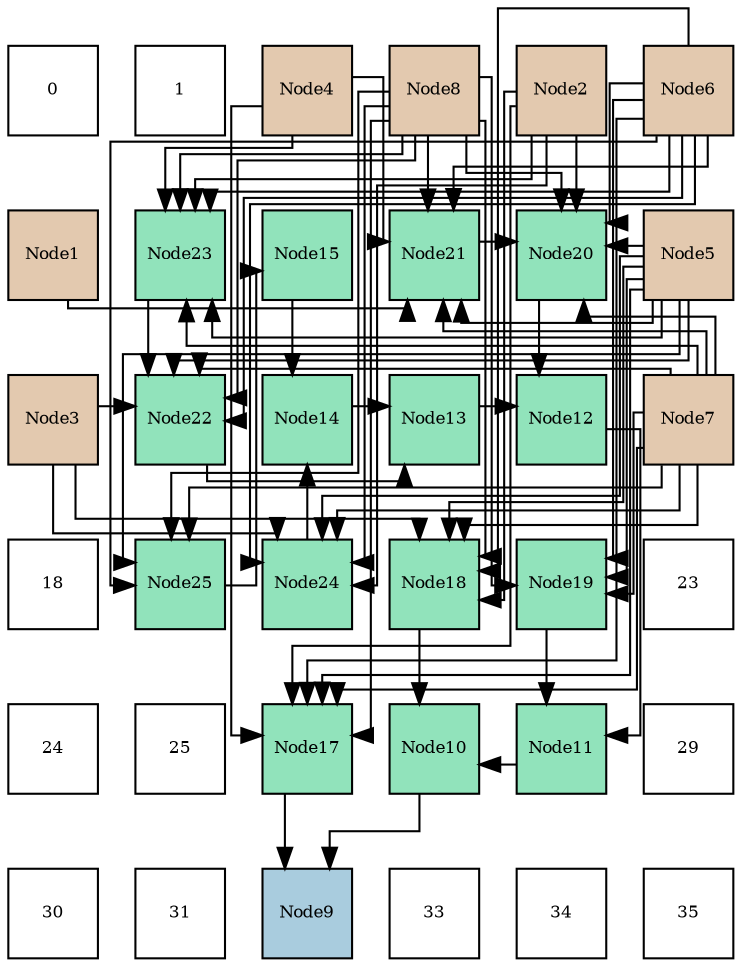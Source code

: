digraph layout{
 rankdir=TB;
 splines=ortho;
 node [style=filled shape=square fixedsize=true width=0.6];
0[label="0", fontsize=8, fillcolor="#ffffff"];
1[label="1", fontsize=8, fillcolor="#ffffff"];
2[label="Node4", fontsize=8, fillcolor="#e3c9af"];
3[label="Node8", fontsize=8, fillcolor="#e3c9af"];
4[label="Node2", fontsize=8, fillcolor="#e3c9af"];
5[label="Node6", fontsize=8, fillcolor="#e3c9af"];
6[label="Node1", fontsize=8, fillcolor="#e3c9af"];
7[label="Node23", fontsize=8, fillcolor="#91e3bb"];
8[label="Node15", fontsize=8, fillcolor="#91e3bb"];
9[label="Node21", fontsize=8, fillcolor="#91e3bb"];
10[label="Node20", fontsize=8, fillcolor="#91e3bb"];
11[label="Node5", fontsize=8, fillcolor="#e3c9af"];
12[label="Node3", fontsize=8, fillcolor="#e3c9af"];
13[label="Node22", fontsize=8, fillcolor="#91e3bb"];
14[label="Node14", fontsize=8, fillcolor="#91e3bb"];
15[label="Node13", fontsize=8, fillcolor="#91e3bb"];
16[label="Node12", fontsize=8, fillcolor="#91e3bb"];
17[label="Node7", fontsize=8, fillcolor="#e3c9af"];
18[label="18", fontsize=8, fillcolor="#ffffff"];
19[label="Node25", fontsize=8, fillcolor="#91e3bb"];
20[label="Node24", fontsize=8, fillcolor="#91e3bb"];
21[label="Node18", fontsize=8, fillcolor="#91e3bb"];
22[label="Node19", fontsize=8, fillcolor="#91e3bb"];
23[label="23", fontsize=8, fillcolor="#ffffff"];
24[label="24", fontsize=8, fillcolor="#ffffff"];
25[label="25", fontsize=8, fillcolor="#ffffff"];
26[label="Node17", fontsize=8, fillcolor="#91e3bb"];
27[label="Node10", fontsize=8, fillcolor="#91e3bb"];
28[label="Node11", fontsize=8, fillcolor="#91e3bb"];
29[label="29", fontsize=8, fillcolor="#ffffff"];
30[label="30", fontsize=8, fillcolor="#ffffff"];
31[label="31", fontsize=8, fillcolor="#ffffff"];
32[label="Node9", fontsize=8, fillcolor="#a9ccde"];
33[label="33", fontsize=8, fillcolor="#ffffff"];
34[label="34", fontsize=8, fillcolor="#ffffff"];
35[label="35", fontsize=8, fillcolor="#ffffff"];
edge [constraint=false, style=vis];27 -> 32;
26 -> 32;
28 -> 27;
21 -> 27;
16 -> 28;
22 -> 28;
15 -> 16;
10 -> 16;
14 -> 15;
13 -> 15;
8 -> 14;
20 -> 14;
19 -> 8;
9 -> 10;
4 -> 10;
11 -> 10;
5 -> 10;
17 -> 10;
3 -> 10;
7 -> 13;
12 -> 13;
11 -> 13;
5 -> 13;
17 -> 13;
3 -> 13;
4 -> 26;
2 -> 26;
11 -> 26;
5 -> 26;
17 -> 26;
3 -> 26;
4 -> 21;
12 -> 21;
11 -> 21;
5 -> 21;
17 -> 21;
3 -> 21;
11 -> 22;
5 -> 22;
17 -> 22;
3 -> 22;
6 -> 9;
2 -> 9;
11 -> 9;
5 -> 9;
17 -> 9;
3 -> 9;
4 -> 7;
2 -> 7;
11 -> 7;
5 -> 7;
17 -> 7;
3 -> 7;
4 -> 20;
12 -> 20;
11 -> 20;
5 -> 20;
17 -> 20;
3 -> 20;
11 -> 19;
5 -> 19;
17 -> 19;
3 -> 19;
edge [constraint=true, style=invis];
0 -> 6 -> 12 -> 18 -> 24 -> 30;
1 -> 7 -> 13 -> 19 -> 25 -> 31;
2 -> 8 -> 14 -> 20 -> 26 -> 32;
3 -> 9 -> 15 -> 21 -> 27 -> 33;
4 -> 10 -> 16 -> 22 -> 28 -> 34;
5 -> 11 -> 17 -> 23 -> 29 -> 35;
rank = same {0 -> 1 -> 2 -> 3 -> 4 -> 5};
rank = same {6 -> 7 -> 8 -> 9 -> 10 -> 11};
rank = same {12 -> 13 -> 14 -> 15 -> 16 -> 17};
rank = same {18 -> 19 -> 20 -> 21 -> 22 -> 23};
rank = same {24 -> 25 -> 26 -> 27 -> 28 -> 29};
rank = same {30 -> 31 -> 32 -> 33 -> 34 -> 35};
}
